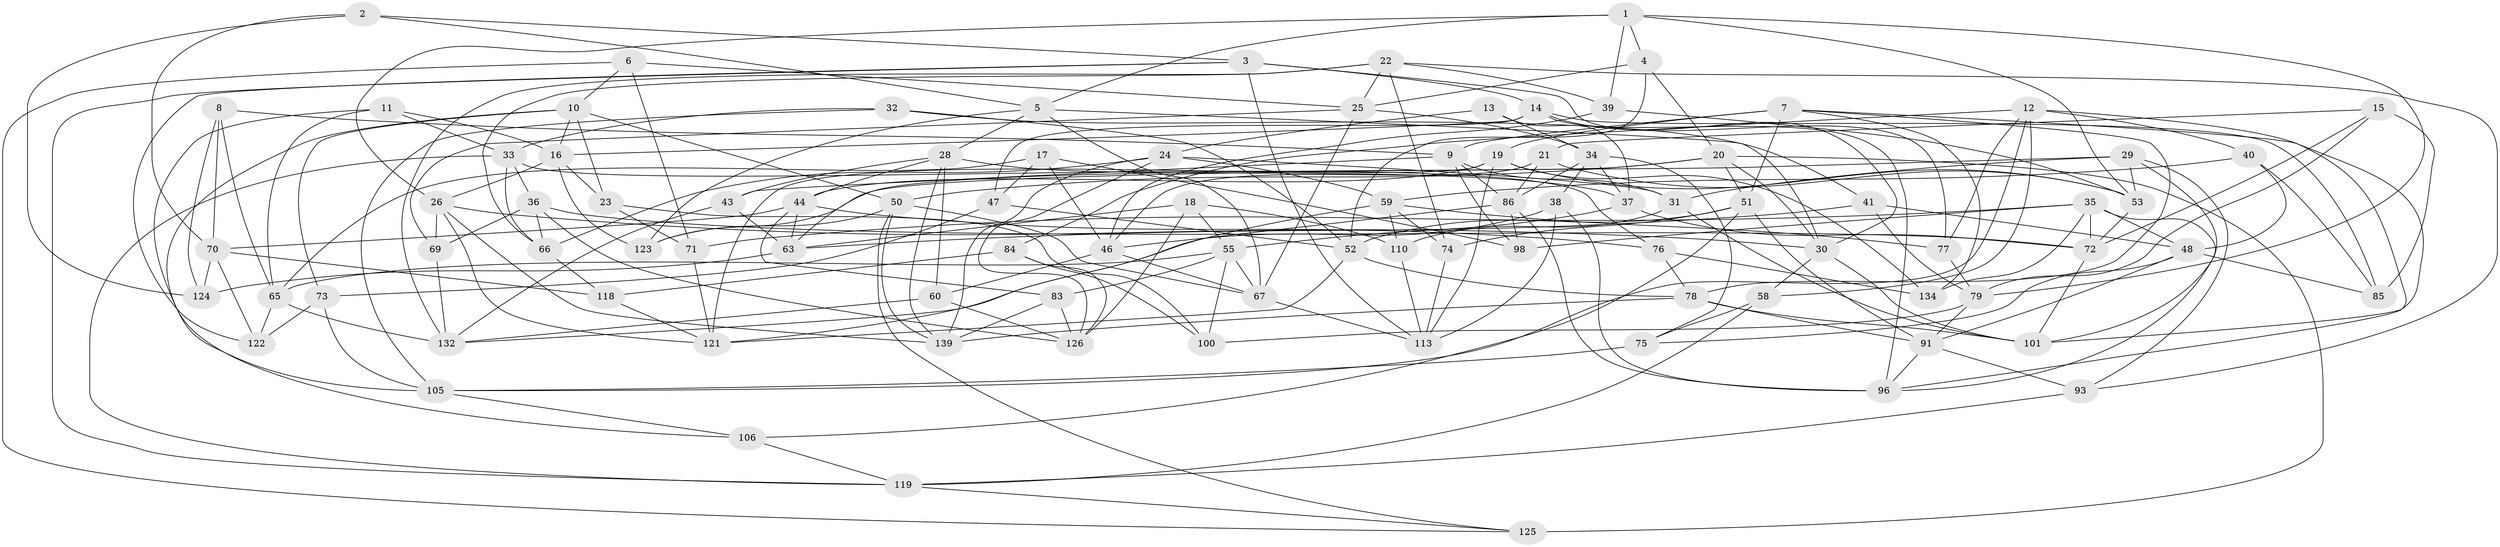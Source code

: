 // original degree distribution, {4: 1.0}
// Generated by graph-tools (version 1.1) at 2025/42/03/06/25 10:42:18]
// undirected, 93 vertices, 235 edges
graph export_dot {
graph [start="1"]
  node [color=gray90,style=filled];
  1 [super="+115"];
  2;
  3 [super="+42"];
  4;
  5 [super="+144"];
  6;
  7 [super="+64"];
  8;
  9 [super="+90"];
  10 [super="+107"];
  11;
  12 [super="+61"];
  13;
  14 [super="+45"];
  15;
  16 [super="+27"];
  17;
  18;
  19 [super="+82"];
  20 [super="+112"];
  21;
  22 [super="+81"];
  23;
  24 [super="+80"];
  25 [super="+116"];
  26 [super="+49"];
  28 [super="+54"];
  29 [super="+102"];
  30 [super="+130"];
  31 [super="+108"];
  32;
  33 [super="+136"];
  34 [super="+57"];
  35 [super="+56"];
  36 [super="+88"];
  37 [super="+62"];
  38;
  39;
  40;
  41;
  43;
  44 [super="+68"];
  46 [super="+141"];
  47;
  48 [super="+104"];
  50 [super="+103"];
  51 [super="+145"];
  52 [super="+129"];
  53 [super="+87"];
  55 [super="+140"];
  58;
  59 [super="+89"];
  60;
  63 [super="+120"];
  65 [super="+94"];
  66 [super="+109"];
  67 [super="+114"];
  69;
  70 [super="+95"];
  71;
  72 [super="+97"];
  73;
  74;
  75;
  76;
  77;
  78 [super="+135"];
  79 [super="+92"];
  83;
  84;
  85;
  86 [super="+99"];
  91 [super="+131"];
  93;
  96 [super="+117"];
  98;
  100;
  101 [super="+138"];
  105 [super="+111"];
  106;
  110;
  113 [super="+128"];
  118;
  119 [super="+143"];
  121 [super="+133"];
  122;
  123;
  124;
  125;
  126 [super="+127"];
  132 [super="+137"];
  134;
  139 [super="+142"];
  1 -- 4;
  1 -- 53;
  1 -- 79;
  1 -- 26;
  1 -- 5;
  1 -- 39;
  2 -- 3;
  2 -- 124;
  2 -- 70;
  2 -- 5;
  3 -- 14;
  3 -- 122;
  3 -- 77;
  3 -- 119;
  3 -- 113;
  4 -- 20;
  4 -- 25;
  4 -- 52;
  5 -- 30;
  5 -- 123;
  5 -- 67;
  5 -- 28;
  6 -- 25;
  6 -- 125;
  6 -- 71;
  6 -- 10;
  7 -- 9;
  7 -- 78;
  7 -- 96;
  7 -- 51;
  7 -- 134;
  7 -- 19;
  8 -- 124;
  8 -- 70;
  8 -- 65;
  8 -- 9;
  9 -- 43;
  9 -- 86;
  9 -- 98;
  9 -- 31;
  10 -- 23;
  10 -- 73;
  10 -- 16;
  10 -- 106;
  10 -- 50;
  11 -- 16;
  11 -- 33;
  11 -- 65;
  11 -- 105;
  12 -- 84;
  12 -- 58;
  12 -- 105;
  12 -- 40;
  12 -- 77;
  12 -- 101;
  13 -- 37 [weight=2];
  13 -- 34;
  13 -- 24;
  14 -- 16;
  14 -- 47;
  14 -- 85;
  14 -- 30;
  14 -- 96;
  15 -- 72;
  15 -- 79;
  15 -- 85;
  15 -- 21;
  16 -- 23;
  16 -- 123;
  16 -- 26;
  17 -- 65;
  17 -- 47;
  17 -- 98;
  17 -- 46;
  18 -- 110;
  18 -- 63;
  18 -- 55;
  18 -- 126;
  19 -- 121;
  19 -- 134;
  19 -- 44;
  19 -- 113;
  19 -- 53;
  20 -- 30;
  20 -- 63;
  20 -- 50;
  20 -- 125;
  20 -- 51;
  21 -- 86;
  21 -- 46;
  21 -- 53;
  22 -- 93;
  22 -- 74;
  22 -- 39;
  22 -- 132;
  22 -- 66;
  22 -- 25;
  23 -- 71;
  23 -- 100;
  24 -- 31;
  24 -- 139;
  24 -- 66;
  24 -- 59;
  24 -- 126;
  25 -- 67;
  25 -- 34;
  25 -- 69;
  26 -- 139;
  26 -- 69;
  26 -- 121;
  26 -- 30;
  28 -- 60;
  28 -- 44;
  28 -- 43;
  28 -- 37;
  28 -- 139;
  29 -- 93;
  29 -- 31 [weight=2];
  29 -- 123;
  29 -- 101;
  29 -- 53;
  30 -- 101;
  30 -- 58;
  31 -- 101;
  31 -- 110;
  32 -- 41;
  32 -- 105;
  32 -- 52;
  32 -- 33;
  33 -- 36;
  33 -- 119;
  33 -- 66;
  33 -- 76;
  34 -- 37;
  34 -- 86;
  34 -- 75;
  34 -- 38;
  35 -- 134;
  35 -- 72;
  35 -- 96;
  35 -- 98;
  35 -- 71;
  35 -- 48;
  36 -- 126;
  36 -- 72;
  36 -- 66 [weight=2];
  36 -- 69;
  37 -- 55;
  37 -- 72;
  38 -- 46;
  38 -- 113;
  38 -- 96;
  39 -- 53;
  39 -- 46;
  40 -- 59;
  40 -- 85;
  40 -- 48;
  41 -- 63;
  41 -- 79;
  41 -- 48;
  43 -- 132;
  43 -- 63;
  44 -- 83;
  44 -- 70;
  44 -- 76;
  44 -- 63;
  46 -- 67;
  46 -- 60;
  47 -- 73;
  47 -- 52;
  48 -- 85;
  48 -- 75;
  48 -- 91;
  50 -- 125;
  50 -- 123;
  50 -- 67;
  50 -- 139;
  51 -- 74;
  51 -- 106;
  51 -- 91;
  51 -- 52;
  52 -- 121;
  52 -- 78;
  53 -- 72;
  55 -- 100;
  55 -- 67;
  55 -- 65;
  55 -- 83;
  58 -- 119;
  58 -- 75;
  59 -- 74;
  59 -- 110;
  59 -- 121;
  59 -- 77;
  60 -- 132;
  60 -- 126;
  63 -- 124;
  65 -- 122;
  65 -- 132;
  66 -- 118;
  67 -- 113;
  69 -- 132;
  70 -- 122;
  70 -- 118;
  70 -- 124;
  71 -- 121;
  72 -- 101;
  73 -- 122;
  73 -- 105;
  74 -- 113;
  75 -- 105;
  76 -- 134;
  76 -- 78;
  77 -- 79;
  78 -- 101;
  78 -- 91;
  78 -- 139;
  79 -- 100;
  79 -- 91;
  83 -- 139;
  83 -- 126;
  84 -- 100;
  84 -- 126;
  84 -- 118;
  86 -- 96;
  86 -- 98;
  86 -- 132;
  91 -- 93;
  91 -- 96;
  93 -- 119;
  105 -- 106;
  106 -- 119;
  110 -- 113;
  118 -- 121;
  119 -- 125;
}
